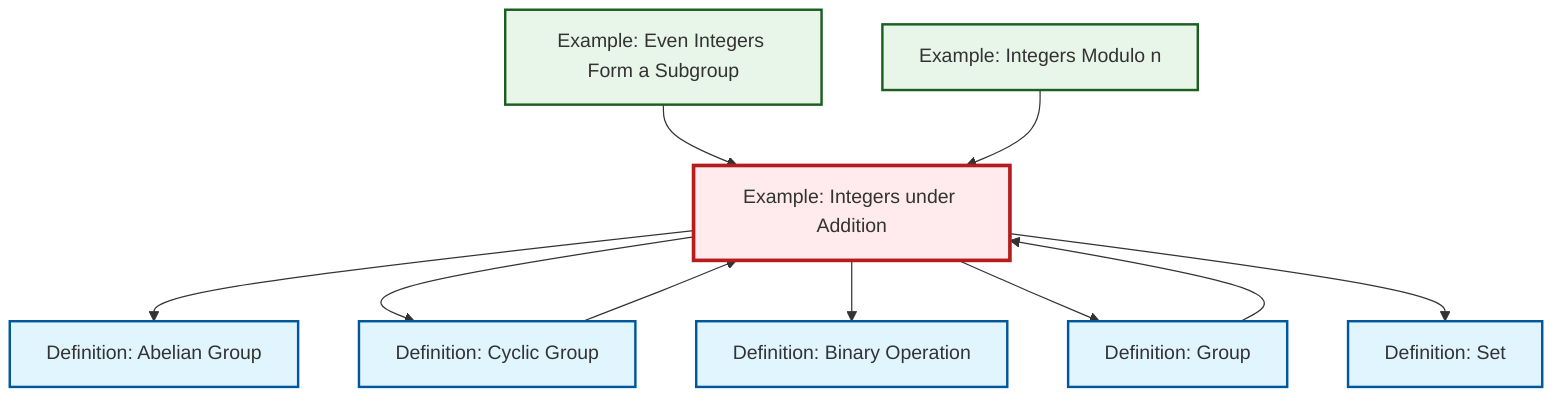 graph TD
    classDef definition fill:#e1f5fe,stroke:#01579b,stroke-width:2px
    classDef theorem fill:#f3e5f5,stroke:#4a148c,stroke-width:2px
    classDef axiom fill:#fff3e0,stroke:#e65100,stroke-width:2px
    classDef example fill:#e8f5e9,stroke:#1b5e20,stroke-width:2px
    classDef current fill:#ffebee,stroke:#b71c1c,stroke-width:3px
    ex-integers-addition["Example: Integers under Addition"]:::example
    def-set["Definition: Set"]:::definition
    def-group["Definition: Group"]:::definition
    def-cyclic-group["Definition: Cyclic Group"]:::definition
    def-binary-operation["Definition: Binary Operation"]:::definition
    def-abelian-group["Definition: Abelian Group"]:::definition
    ex-even-integers-subgroup["Example: Even Integers Form a Subgroup"]:::example
    ex-quotient-integers-mod-n["Example: Integers Modulo n"]:::example
    def-cyclic-group --> ex-integers-addition
    ex-integers-addition --> def-abelian-group
    ex-integers-addition --> def-cyclic-group
    ex-integers-addition --> def-binary-operation
    ex-integers-addition --> def-group
    ex-integers-addition --> def-set
    def-group --> ex-integers-addition
    ex-even-integers-subgroup --> ex-integers-addition
    ex-quotient-integers-mod-n --> ex-integers-addition
    class ex-integers-addition current